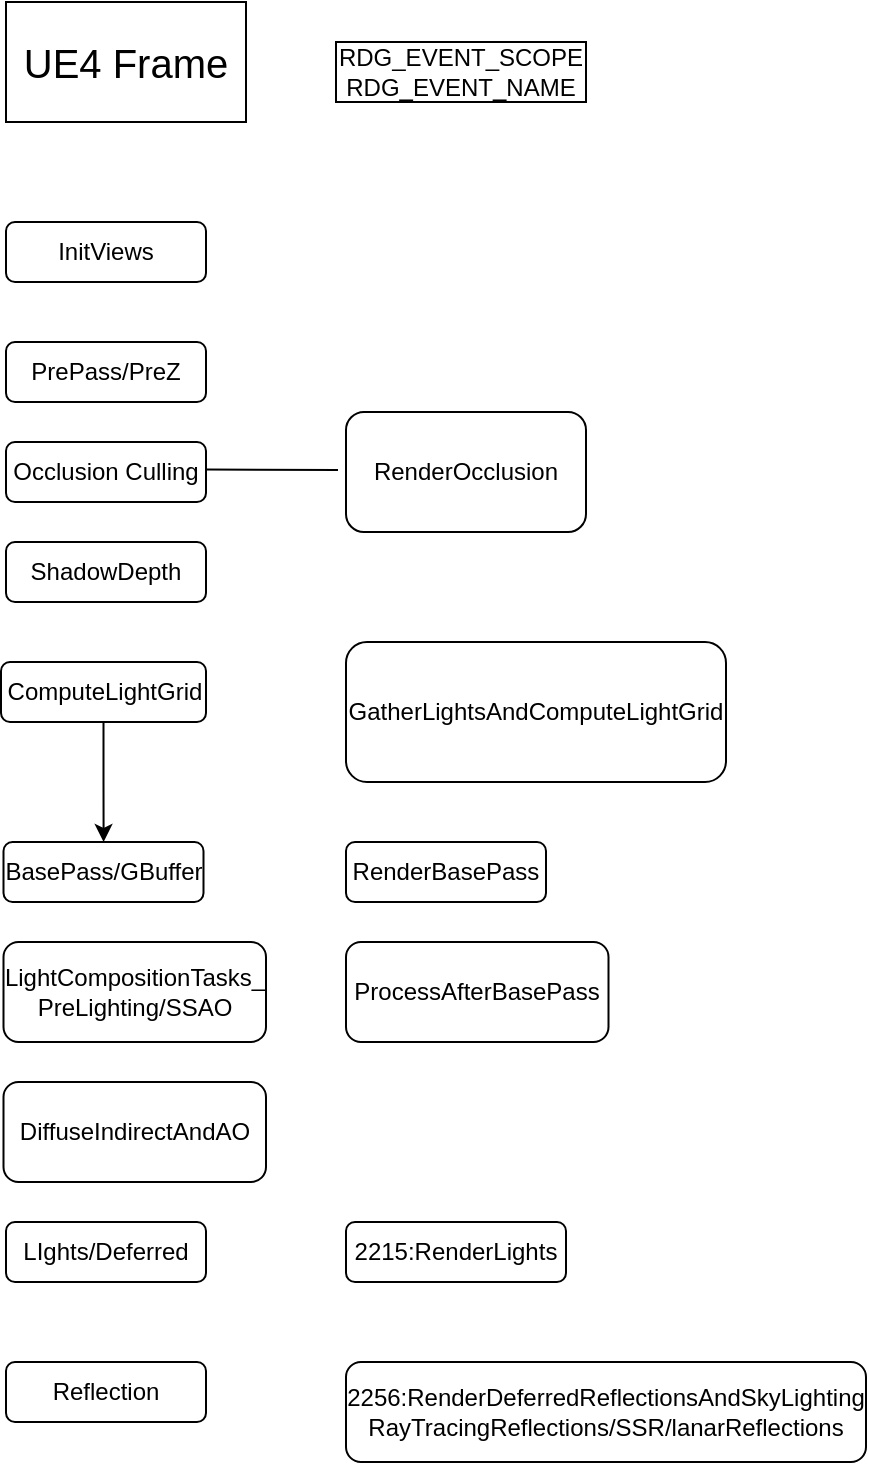 <mxfile version="22.0.8" type="github">
  <diagram name="第 1 页" id="Ze0jnDnfLPyHOgXYB_ot">
    <mxGraphModel dx="954" dy="623" grid="1" gridSize="10" guides="1" tooltips="1" connect="1" arrows="1" fold="1" page="1" pageScale="1" pageWidth="827" pageHeight="1169" math="0" shadow="0">
      <root>
        <mxCell id="0" />
        <mxCell id="1" parent="0" />
        <mxCell id="qzIb_nU2oz7oTCQaS19U-1" value="&lt;font style=&quot;font-size: 20px;&quot;&gt;UE4 Frame&lt;/font&gt;" style="rounded=0;whiteSpace=wrap;html=1;" vertex="1" parent="1">
          <mxGeometry x="70" y="30" width="120" height="60" as="geometry" />
        </mxCell>
        <mxCell id="qzIb_nU2oz7oTCQaS19U-2" value="InitViews" style="rounded=1;whiteSpace=wrap;html=1;" vertex="1" parent="1">
          <mxGeometry x="70" y="140" width="100" height="30" as="geometry" />
        </mxCell>
        <mxCell id="qzIb_nU2oz7oTCQaS19U-3" value="PrePass/PreZ" style="rounded=1;whiteSpace=wrap;html=1;" vertex="1" parent="1">
          <mxGeometry x="70" y="200" width="100" height="30" as="geometry" />
        </mxCell>
        <mxCell id="qzIb_nU2oz7oTCQaS19U-4" value="Occlusion Culling" style="rounded=1;whiteSpace=wrap;html=1;" vertex="1" parent="1">
          <mxGeometry x="70" y="250" width="100" height="30" as="geometry" />
        </mxCell>
        <mxCell id="qzIb_nU2oz7oTCQaS19U-5" value="ShadowDepth" style="rounded=1;whiteSpace=wrap;html=1;" vertex="1" parent="1">
          <mxGeometry x="70" y="300" width="100" height="30" as="geometry" />
        </mxCell>
        <mxCell id="qzIb_nU2oz7oTCQaS19U-8" value="" style="edgeStyle=orthogonalEdgeStyle;rounded=0;orthogonalLoop=1;jettySize=auto;html=1;" edge="1" parent="1" source="qzIb_nU2oz7oTCQaS19U-6" target="qzIb_nU2oz7oTCQaS19U-7">
          <mxGeometry relative="1" as="geometry" />
        </mxCell>
        <mxCell id="qzIb_nU2oz7oTCQaS19U-6" value="ComputeLightGrid" style="rounded=1;whiteSpace=wrap;html=1;" vertex="1" parent="1">
          <mxGeometry x="67.5" y="360" width="102.5" height="30" as="geometry" />
        </mxCell>
        <mxCell id="qzIb_nU2oz7oTCQaS19U-7" value="BasePass/GBuffer" style="rounded=1;whiteSpace=wrap;html=1;" vertex="1" parent="1">
          <mxGeometry x="68.75" y="450" width="100" height="30" as="geometry" />
        </mxCell>
        <mxCell id="qzIb_nU2oz7oTCQaS19U-9" value="RenderOcclusion" style="whiteSpace=wrap;html=1;rounded=1;" vertex="1" parent="1">
          <mxGeometry x="240" y="235" width="120" height="60" as="geometry" />
        </mxCell>
        <mxCell id="qzIb_nU2oz7oTCQaS19U-11" value="" style="endArrow=none;html=1;rounded=0;" edge="1" parent="1">
          <mxGeometry width="50" height="50" relative="1" as="geometry">
            <mxPoint x="170" y="263.75" as="sourcePoint" />
            <mxPoint x="236" y="264" as="targetPoint" />
          </mxGeometry>
        </mxCell>
        <mxCell id="qzIb_nU2oz7oTCQaS19U-13" value="GatherLightsAndComputeLightGrid" style="whiteSpace=wrap;html=1;rounded=1;" vertex="1" parent="1">
          <mxGeometry x="240" y="350" width="190" height="70" as="geometry" />
        </mxCell>
        <mxCell id="qzIb_nU2oz7oTCQaS19U-14" value="LIghts/Deferred" style="rounded=1;whiteSpace=wrap;html=1;" vertex="1" parent="1">
          <mxGeometry x="70" y="640" width="100" height="30" as="geometry" />
        </mxCell>
        <mxCell id="qzIb_nU2oz7oTCQaS19U-15" value="LightCompositionTasks_&lt;br&gt;PreLighting/SSAO" style="rounded=1;whiteSpace=wrap;html=1;" vertex="1" parent="1">
          <mxGeometry x="68.75" y="500" width="131.25" height="50" as="geometry" />
        </mxCell>
        <mxCell id="qzIb_nU2oz7oTCQaS19U-16" value="ProcessAfterBasePass" style="rounded=1;whiteSpace=wrap;html=1;" vertex="1" parent="1">
          <mxGeometry x="240" y="500" width="131.25" height="50" as="geometry" />
        </mxCell>
        <mxCell id="qzIb_nU2oz7oTCQaS19U-17" value="RenderBasePass" style="rounded=1;whiteSpace=wrap;html=1;" vertex="1" parent="1">
          <mxGeometry x="240" y="450" width="100" height="30" as="geometry" />
        </mxCell>
        <mxCell id="qzIb_nU2oz7oTCQaS19U-18" value="Reflection" style="rounded=1;whiteSpace=wrap;html=1;" vertex="1" parent="1">
          <mxGeometry x="70" y="710" width="100" height="30" as="geometry" />
        </mxCell>
        <mxCell id="qzIb_nU2oz7oTCQaS19U-19" value="DiffuseIndirectAndAO" style="rounded=1;whiteSpace=wrap;html=1;" vertex="1" parent="1">
          <mxGeometry x="68.75" y="570" width="131.25" height="50" as="geometry" />
        </mxCell>
        <mxCell id="qzIb_nU2oz7oTCQaS19U-20" value="2215:RenderLights" style="rounded=1;whiteSpace=wrap;html=1;" vertex="1" parent="1">
          <mxGeometry x="240" y="640" width="110" height="30" as="geometry" />
        </mxCell>
        <mxCell id="qzIb_nU2oz7oTCQaS19U-21" value="2256:RenderDeferredReflectionsAndSkyLighting&lt;br&gt;RayTracingReflections/SSR/lanarReflections" style="rounded=1;html=1;whiteSpace=wrap;" vertex="1" parent="1">
          <mxGeometry x="240" y="710" width="260" height="50" as="geometry" />
        </mxCell>
        <mxCell id="qzIb_nU2oz7oTCQaS19U-22" value="RDG_EVENT_SCOPE&lt;br&gt;RDG_EVENT_NAME" style="rounded=0;whiteSpace=wrap;html=1;" vertex="1" parent="1">
          <mxGeometry x="235" y="50" width="125" height="30" as="geometry" />
        </mxCell>
      </root>
    </mxGraphModel>
  </diagram>
</mxfile>
